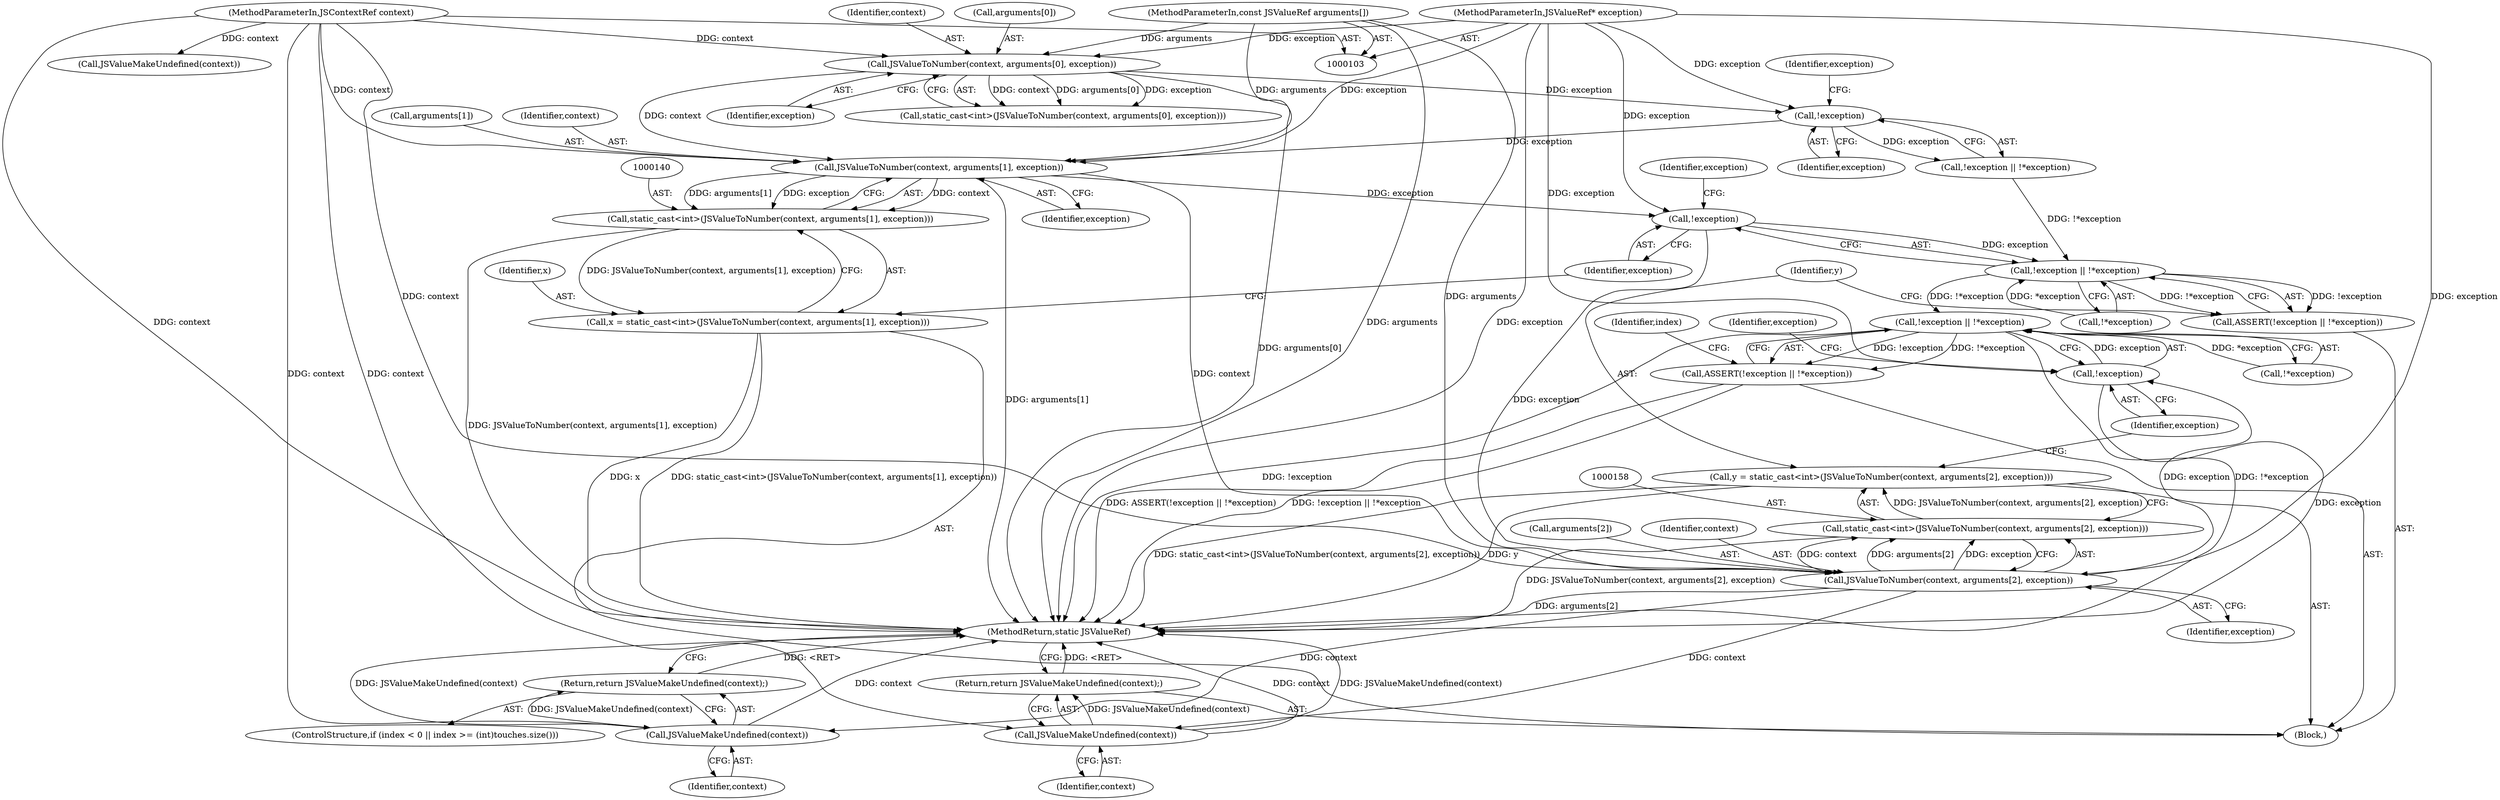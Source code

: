 digraph "0_Chrome_d345af9ed62ee5f431be327967f41c3cc3fe936a_11@pointer" {
"1000141" [label="(Call,JSValueToNumber(context, arguments[1], exception))"];
"1000123" [label="(Call,JSValueToNumber(context, arguments[0], exception))"];
"1000104" [label="(MethodParameterIn,JSContextRef context)"];
"1000108" [label="(MethodParameterIn,const JSValueRef arguments[])"];
"1000109" [label="(MethodParameterIn,JSValueRef* exception)"];
"1000131" [label="(Call,!exception)"];
"1000139" [label="(Call,static_cast<int>(JSValueToNumber(context, arguments[1], exception)))"];
"1000137" [label="(Call,x = static_cast<int>(JSValueToNumber(context, arguments[1], exception)))"];
"1000149" [label="(Call,!exception)"];
"1000148" [label="(Call,!exception || !*exception)"];
"1000147" [label="(Call,ASSERT(!exception || !*exception))"];
"1000166" [label="(Call,!exception || !*exception)"];
"1000165" [label="(Call,ASSERT(!exception || !*exception))"];
"1000159" [label="(Call,JSValueToNumber(context, arguments[2], exception))"];
"1000157" [label="(Call,static_cast<int>(JSValueToNumber(context, arguments[2], exception)))"];
"1000155" [label="(Call,y = static_cast<int>(JSValueToNumber(context, arguments[2], exception)))"];
"1000167" [label="(Call,!exception)"];
"1000183" [label="(Call,JSValueMakeUndefined(context))"];
"1000182" [label="(Return,return JSValueMakeUndefined(context);)"];
"1000200" [label="(Call,JSValueMakeUndefined(context))"];
"1000199" [label="(Return,return JSValueMakeUndefined(context);)"];
"1000139" [label="(Call,static_cast<int>(JSValueToNumber(context, arguments[1], exception)))"];
"1000166" [label="(Call,!exception || !*exception)"];
"1000182" [label="(Return,return JSValueMakeUndefined(context);)"];
"1000175" [label="(Identifier,index)"];
"1000128" [label="(Identifier,exception)"];
"1000151" [label="(Call,!*exception)"];
"1000143" [label="(Call,arguments[1])"];
"1000130" [label="(Call,!exception || !*exception)"];
"1000167" [label="(Call,!exception)"];
"1000137" [label="(Call,x = static_cast<int>(JSValueToNumber(context, arguments[1], exception)))"];
"1000157" [label="(Call,static_cast<int>(JSValueToNumber(context, arguments[2], exception)))"];
"1000155" [label="(Call,y = static_cast<int>(JSValueToNumber(context, arguments[2], exception)))"];
"1000104" [label="(MethodParameterIn,JSContextRef context)"];
"1000141" [label="(Call,JSValueToNumber(context, arguments[1], exception))"];
"1000109" [label="(MethodParameterIn,JSValueRef* exception)"];
"1000171" [label="(Identifier,exception)"];
"1000165" [label="(Call,ASSERT(!exception || !*exception))"];
"1000110" [label="(Block,)"];
"1000184" [label="(Identifier,context)"];
"1000161" [label="(Call,arguments[2])"];
"1000142" [label="(Identifier,context)"];
"1000156" [label="(Identifier,y)"];
"1000164" [label="(Identifier,exception)"];
"1000138" [label="(Identifier,x)"];
"1000108" [label="(MethodParameterIn,const JSValueRef arguments[])"];
"1000135" [label="(Identifier,exception)"];
"1000148" [label="(Call,!exception || !*exception)"];
"1000147" [label="(Call,ASSERT(!exception || !*exception))"];
"1000200" [label="(Call,JSValueMakeUndefined(context))"];
"1000169" [label="(Call,!*exception)"];
"1000160" [label="(Identifier,context)"];
"1000146" [label="(Identifier,exception)"];
"1000124" [label="(Identifier,context)"];
"1000183" [label="(Call,JSValueMakeUndefined(context))"];
"1000153" [label="(Identifier,exception)"];
"1000131" [label="(Call,!exception)"];
"1000159" [label="(Call,JSValueToNumber(context, arguments[2], exception))"];
"1000125" [label="(Call,arguments[0])"];
"1000168" [label="(Identifier,exception)"];
"1000202" [label="(MethodReturn,static JSValueRef)"];
"1000149" [label="(Call,!exception)"];
"1000116" [label="(Call,JSValueMakeUndefined(context))"];
"1000201" [label="(Identifier,context)"];
"1000132" [label="(Identifier,exception)"];
"1000150" [label="(Identifier,exception)"];
"1000172" [label="(ControlStructure,if (index < 0 || index >= (int)touches.size()))"];
"1000199" [label="(Return,return JSValueMakeUndefined(context);)"];
"1000121" [label="(Call,static_cast<int>(JSValueToNumber(context, arguments[0], exception)))"];
"1000123" [label="(Call,JSValueToNumber(context, arguments[0], exception))"];
"1000141" -> "1000139"  [label="AST: "];
"1000141" -> "1000146"  [label="CFG: "];
"1000142" -> "1000141"  [label="AST: "];
"1000143" -> "1000141"  [label="AST: "];
"1000146" -> "1000141"  [label="AST: "];
"1000139" -> "1000141"  [label="CFG: "];
"1000141" -> "1000202"  [label="DDG: arguments[1]"];
"1000141" -> "1000139"  [label="DDG: context"];
"1000141" -> "1000139"  [label="DDG: arguments[1]"];
"1000141" -> "1000139"  [label="DDG: exception"];
"1000123" -> "1000141"  [label="DDG: context"];
"1000104" -> "1000141"  [label="DDG: context"];
"1000108" -> "1000141"  [label="DDG: arguments"];
"1000131" -> "1000141"  [label="DDG: exception"];
"1000109" -> "1000141"  [label="DDG: exception"];
"1000141" -> "1000149"  [label="DDG: exception"];
"1000141" -> "1000159"  [label="DDG: context"];
"1000123" -> "1000121"  [label="AST: "];
"1000123" -> "1000128"  [label="CFG: "];
"1000124" -> "1000123"  [label="AST: "];
"1000125" -> "1000123"  [label="AST: "];
"1000128" -> "1000123"  [label="AST: "];
"1000121" -> "1000123"  [label="CFG: "];
"1000123" -> "1000202"  [label="DDG: arguments[0]"];
"1000123" -> "1000121"  [label="DDG: context"];
"1000123" -> "1000121"  [label="DDG: arguments[0]"];
"1000123" -> "1000121"  [label="DDG: exception"];
"1000104" -> "1000123"  [label="DDG: context"];
"1000108" -> "1000123"  [label="DDG: arguments"];
"1000109" -> "1000123"  [label="DDG: exception"];
"1000123" -> "1000131"  [label="DDG: exception"];
"1000104" -> "1000103"  [label="AST: "];
"1000104" -> "1000202"  [label="DDG: context"];
"1000104" -> "1000116"  [label="DDG: context"];
"1000104" -> "1000159"  [label="DDG: context"];
"1000104" -> "1000183"  [label="DDG: context"];
"1000104" -> "1000200"  [label="DDG: context"];
"1000108" -> "1000103"  [label="AST: "];
"1000108" -> "1000202"  [label="DDG: arguments"];
"1000108" -> "1000159"  [label="DDG: arguments"];
"1000109" -> "1000103"  [label="AST: "];
"1000109" -> "1000202"  [label="DDG: exception"];
"1000109" -> "1000131"  [label="DDG: exception"];
"1000109" -> "1000149"  [label="DDG: exception"];
"1000109" -> "1000159"  [label="DDG: exception"];
"1000109" -> "1000167"  [label="DDG: exception"];
"1000131" -> "1000130"  [label="AST: "];
"1000131" -> "1000132"  [label="CFG: "];
"1000132" -> "1000131"  [label="AST: "];
"1000135" -> "1000131"  [label="CFG: "];
"1000130" -> "1000131"  [label="CFG: "];
"1000131" -> "1000130"  [label="DDG: exception"];
"1000139" -> "1000137"  [label="AST: "];
"1000140" -> "1000139"  [label="AST: "];
"1000137" -> "1000139"  [label="CFG: "];
"1000139" -> "1000202"  [label="DDG: JSValueToNumber(context, arguments[1], exception)"];
"1000139" -> "1000137"  [label="DDG: JSValueToNumber(context, arguments[1], exception)"];
"1000137" -> "1000110"  [label="AST: "];
"1000138" -> "1000137"  [label="AST: "];
"1000150" -> "1000137"  [label="CFG: "];
"1000137" -> "1000202"  [label="DDG: static_cast<int>(JSValueToNumber(context, arguments[1], exception))"];
"1000137" -> "1000202"  [label="DDG: x"];
"1000149" -> "1000148"  [label="AST: "];
"1000149" -> "1000150"  [label="CFG: "];
"1000150" -> "1000149"  [label="AST: "];
"1000153" -> "1000149"  [label="CFG: "];
"1000148" -> "1000149"  [label="CFG: "];
"1000149" -> "1000148"  [label="DDG: exception"];
"1000149" -> "1000159"  [label="DDG: exception"];
"1000148" -> "1000147"  [label="AST: "];
"1000148" -> "1000151"  [label="CFG: "];
"1000151" -> "1000148"  [label="AST: "];
"1000147" -> "1000148"  [label="CFG: "];
"1000148" -> "1000147"  [label="DDG: !exception"];
"1000148" -> "1000147"  [label="DDG: !*exception"];
"1000130" -> "1000148"  [label="DDG: !*exception"];
"1000151" -> "1000148"  [label="DDG: *exception"];
"1000148" -> "1000166"  [label="DDG: !*exception"];
"1000147" -> "1000110"  [label="AST: "];
"1000156" -> "1000147"  [label="CFG: "];
"1000166" -> "1000165"  [label="AST: "];
"1000166" -> "1000167"  [label="CFG: "];
"1000166" -> "1000169"  [label="CFG: "];
"1000167" -> "1000166"  [label="AST: "];
"1000169" -> "1000166"  [label="AST: "];
"1000165" -> "1000166"  [label="CFG: "];
"1000166" -> "1000202"  [label="DDG: !*exception"];
"1000166" -> "1000202"  [label="DDG: !exception"];
"1000166" -> "1000165"  [label="DDG: !exception"];
"1000166" -> "1000165"  [label="DDG: !*exception"];
"1000167" -> "1000166"  [label="DDG: exception"];
"1000169" -> "1000166"  [label="DDG: *exception"];
"1000165" -> "1000110"  [label="AST: "];
"1000175" -> "1000165"  [label="CFG: "];
"1000165" -> "1000202"  [label="DDG: !exception || !*exception"];
"1000165" -> "1000202"  [label="DDG: ASSERT(!exception || !*exception)"];
"1000159" -> "1000157"  [label="AST: "];
"1000159" -> "1000164"  [label="CFG: "];
"1000160" -> "1000159"  [label="AST: "];
"1000161" -> "1000159"  [label="AST: "];
"1000164" -> "1000159"  [label="AST: "];
"1000157" -> "1000159"  [label="CFG: "];
"1000159" -> "1000202"  [label="DDG: arguments[2]"];
"1000159" -> "1000157"  [label="DDG: context"];
"1000159" -> "1000157"  [label="DDG: arguments[2]"];
"1000159" -> "1000157"  [label="DDG: exception"];
"1000159" -> "1000167"  [label="DDG: exception"];
"1000159" -> "1000183"  [label="DDG: context"];
"1000159" -> "1000200"  [label="DDG: context"];
"1000157" -> "1000155"  [label="AST: "];
"1000158" -> "1000157"  [label="AST: "];
"1000155" -> "1000157"  [label="CFG: "];
"1000157" -> "1000202"  [label="DDG: JSValueToNumber(context, arguments[2], exception)"];
"1000157" -> "1000155"  [label="DDG: JSValueToNumber(context, arguments[2], exception)"];
"1000155" -> "1000110"  [label="AST: "];
"1000156" -> "1000155"  [label="AST: "];
"1000168" -> "1000155"  [label="CFG: "];
"1000155" -> "1000202"  [label="DDG: static_cast<int>(JSValueToNumber(context, arguments[2], exception))"];
"1000155" -> "1000202"  [label="DDG: y"];
"1000167" -> "1000168"  [label="CFG: "];
"1000168" -> "1000167"  [label="AST: "];
"1000171" -> "1000167"  [label="CFG: "];
"1000167" -> "1000202"  [label="DDG: exception"];
"1000183" -> "1000182"  [label="AST: "];
"1000183" -> "1000184"  [label="CFG: "];
"1000184" -> "1000183"  [label="AST: "];
"1000182" -> "1000183"  [label="CFG: "];
"1000183" -> "1000202"  [label="DDG: context"];
"1000183" -> "1000202"  [label="DDG: JSValueMakeUndefined(context)"];
"1000183" -> "1000182"  [label="DDG: JSValueMakeUndefined(context)"];
"1000182" -> "1000172"  [label="AST: "];
"1000202" -> "1000182"  [label="CFG: "];
"1000182" -> "1000202"  [label="DDG: <RET>"];
"1000200" -> "1000199"  [label="AST: "];
"1000200" -> "1000201"  [label="CFG: "];
"1000201" -> "1000200"  [label="AST: "];
"1000199" -> "1000200"  [label="CFG: "];
"1000200" -> "1000202"  [label="DDG: context"];
"1000200" -> "1000202"  [label="DDG: JSValueMakeUndefined(context)"];
"1000200" -> "1000199"  [label="DDG: JSValueMakeUndefined(context)"];
"1000199" -> "1000110"  [label="AST: "];
"1000202" -> "1000199"  [label="CFG: "];
"1000199" -> "1000202"  [label="DDG: <RET>"];
}
